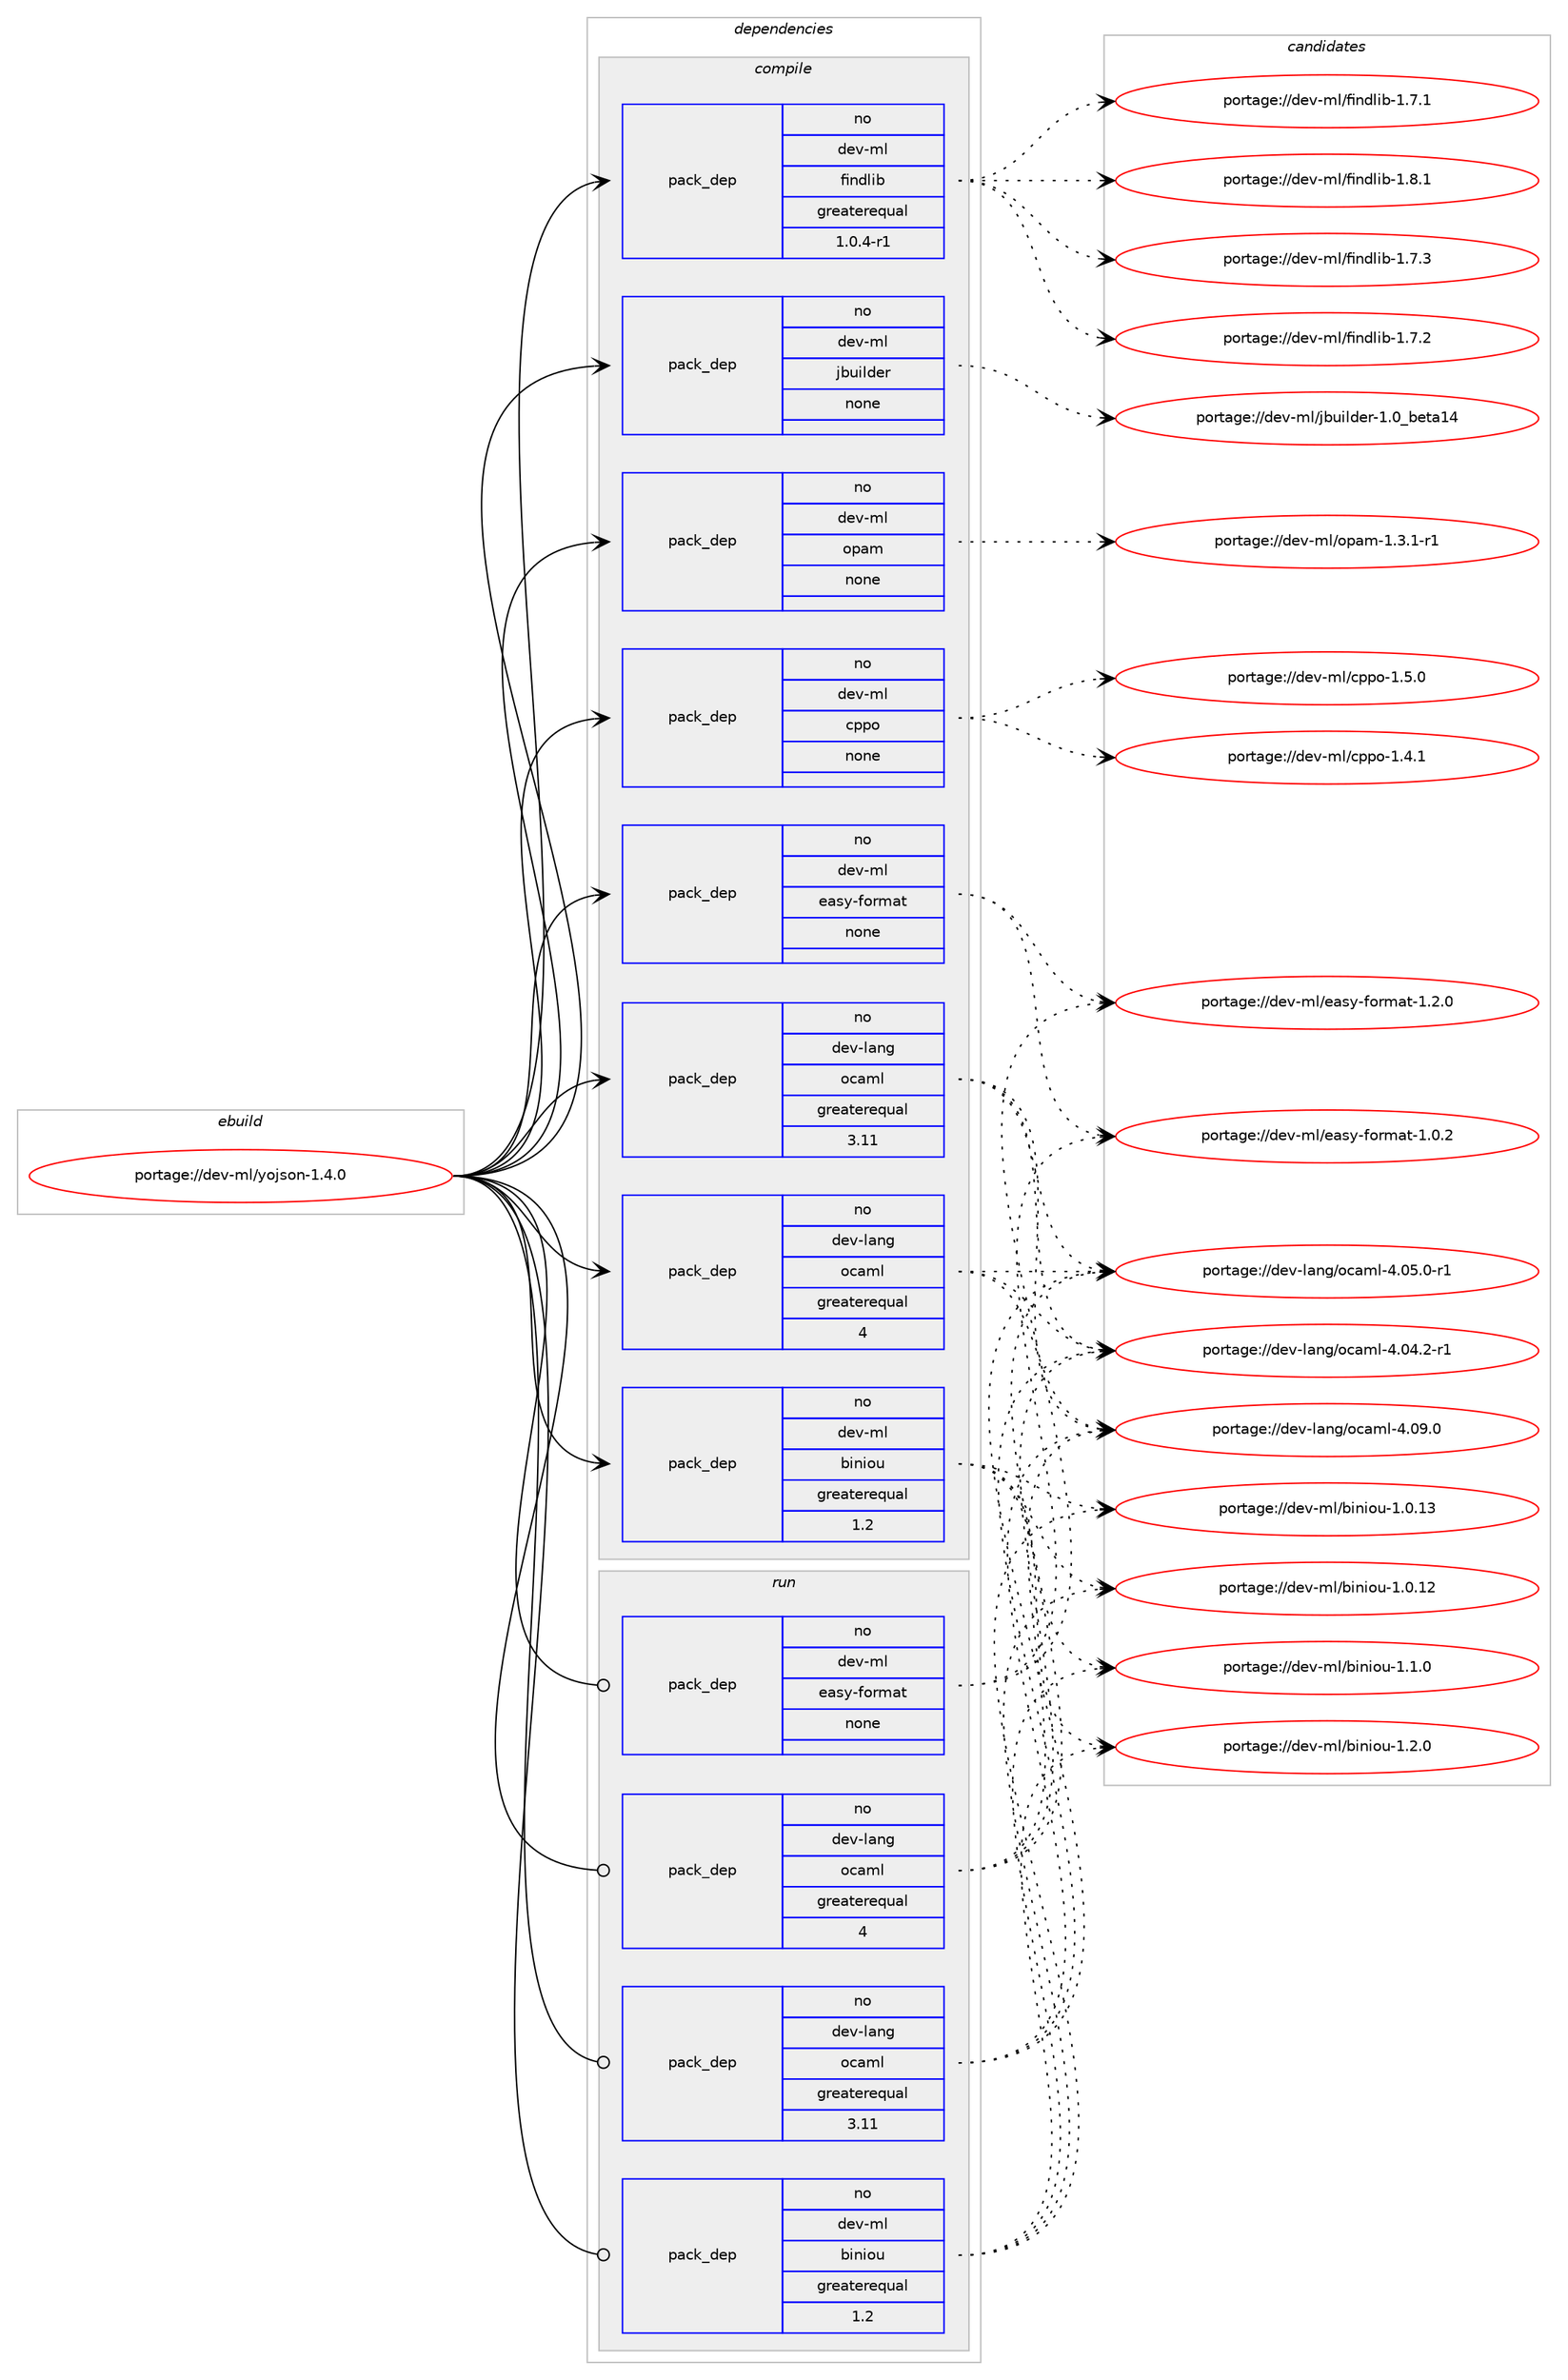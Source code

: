 digraph prolog {

# *************
# Graph options
# *************

newrank=true;
concentrate=true;
compound=true;
graph [rankdir=LR,fontname=Helvetica,fontsize=10,ranksep=1.5];#, ranksep=2.5, nodesep=0.2];
edge  [arrowhead=vee];
node  [fontname=Helvetica,fontsize=10];

# **********
# The ebuild
# **********

subgraph cluster_leftcol {
color=gray;
rank=same;
label=<<i>ebuild</i>>;
id [label="portage://dev-ml/yojson-1.4.0", color=red, width=4, href="../dev-ml/yojson-1.4.0.svg"];
}

# ****************
# The dependencies
# ****************

subgraph cluster_midcol {
color=gray;
label=<<i>dependencies</i>>;
subgraph cluster_compile {
fillcolor="#eeeeee";
style=filled;
label=<<i>compile</i>>;
subgraph pack373004 {
dependency500894 [label=<<TABLE BORDER="0" CELLBORDER="1" CELLSPACING="0" CELLPADDING="4" WIDTH="220"><TR><TD ROWSPAN="6" CELLPADDING="30">pack_dep</TD></TR><TR><TD WIDTH="110">no</TD></TR><TR><TD>dev-lang</TD></TR><TR><TD>ocaml</TD></TR><TR><TD>greaterequal</TD></TR><TR><TD>3.11</TD></TR></TABLE>>, shape=none, color=blue];
}
id:e -> dependency500894:w [weight=20,style="solid",arrowhead="vee"];
subgraph pack373005 {
dependency500895 [label=<<TABLE BORDER="0" CELLBORDER="1" CELLSPACING="0" CELLPADDING="4" WIDTH="220"><TR><TD ROWSPAN="6" CELLPADDING="30">pack_dep</TD></TR><TR><TD WIDTH="110">no</TD></TR><TR><TD>dev-lang</TD></TR><TR><TD>ocaml</TD></TR><TR><TD>greaterequal</TD></TR><TR><TD>4</TD></TR></TABLE>>, shape=none, color=blue];
}
id:e -> dependency500895:w [weight=20,style="solid",arrowhead="vee"];
subgraph pack373006 {
dependency500896 [label=<<TABLE BORDER="0" CELLBORDER="1" CELLSPACING="0" CELLPADDING="4" WIDTH="220"><TR><TD ROWSPAN="6" CELLPADDING="30">pack_dep</TD></TR><TR><TD WIDTH="110">no</TD></TR><TR><TD>dev-ml</TD></TR><TR><TD>biniou</TD></TR><TR><TD>greaterequal</TD></TR><TR><TD>1.2</TD></TR></TABLE>>, shape=none, color=blue];
}
id:e -> dependency500896:w [weight=20,style="solid",arrowhead="vee"];
subgraph pack373007 {
dependency500897 [label=<<TABLE BORDER="0" CELLBORDER="1" CELLSPACING="0" CELLPADDING="4" WIDTH="220"><TR><TD ROWSPAN="6" CELLPADDING="30">pack_dep</TD></TR><TR><TD WIDTH="110">no</TD></TR><TR><TD>dev-ml</TD></TR><TR><TD>cppo</TD></TR><TR><TD>none</TD></TR><TR><TD></TD></TR></TABLE>>, shape=none, color=blue];
}
id:e -> dependency500897:w [weight=20,style="solid",arrowhead="vee"];
subgraph pack373008 {
dependency500898 [label=<<TABLE BORDER="0" CELLBORDER="1" CELLSPACING="0" CELLPADDING="4" WIDTH="220"><TR><TD ROWSPAN="6" CELLPADDING="30">pack_dep</TD></TR><TR><TD WIDTH="110">no</TD></TR><TR><TD>dev-ml</TD></TR><TR><TD>easy-format</TD></TR><TR><TD>none</TD></TR><TR><TD></TD></TR></TABLE>>, shape=none, color=blue];
}
id:e -> dependency500898:w [weight=20,style="solid",arrowhead="vee"];
subgraph pack373009 {
dependency500899 [label=<<TABLE BORDER="0" CELLBORDER="1" CELLSPACING="0" CELLPADDING="4" WIDTH="220"><TR><TD ROWSPAN="6" CELLPADDING="30">pack_dep</TD></TR><TR><TD WIDTH="110">no</TD></TR><TR><TD>dev-ml</TD></TR><TR><TD>findlib</TD></TR><TR><TD>greaterequal</TD></TR><TR><TD>1.0.4-r1</TD></TR></TABLE>>, shape=none, color=blue];
}
id:e -> dependency500899:w [weight=20,style="solid",arrowhead="vee"];
subgraph pack373010 {
dependency500900 [label=<<TABLE BORDER="0" CELLBORDER="1" CELLSPACING="0" CELLPADDING="4" WIDTH="220"><TR><TD ROWSPAN="6" CELLPADDING="30">pack_dep</TD></TR><TR><TD WIDTH="110">no</TD></TR><TR><TD>dev-ml</TD></TR><TR><TD>jbuilder</TD></TR><TR><TD>none</TD></TR><TR><TD></TD></TR></TABLE>>, shape=none, color=blue];
}
id:e -> dependency500900:w [weight=20,style="solid",arrowhead="vee"];
subgraph pack373011 {
dependency500901 [label=<<TABLE BORDER="0" CELLBORDER="1" CELLSPACING="0" CELLPADDING="4" WIDTH="220"><TR><TD ROWSPAN="6" CELLPADDING="30">pack_dep</TD></TR><TR><TD WIDTH="110">no</TD></TR><TR><TD>dev-ml</TD></TR><TR><TD>opam</TD></TR><TR><TD>none</TD></TR><TR><TD></TD></TR></TABLE>>, shape=none, color=blue];
}
id:e -> dependency500901:w [weight=20,style="solid",arrowhead="vee"];
}
subgraph cluster_compileandrun {
fillcolor="#eeeeee";
style=filled;
label=<<i>compile and run</i>>;
}
subgraph cluster_run {
fillcolor="#eeeeee";
style=filled;
label=<<i>run</i>>;
subgraph pack373012 {
dependency500902 [label=<<TABLE BORDER="0" CELLBORDER="1" CELLSPACING="0" CELLPADDING="4" WIDTH="220"><TR><TD ROWSPAN="6" CELLPADDING="30">pack_dep</TD></TR><TR><TD WIDTH="110">no</TD></TR><TR><TD>dev-lang</TD></TR><TR><TD>ocaml</TD></TR><TR><TD>greaterequal</TD></TR><TR><TD>3.11</TD></TR></TABLE>>, shape=none, color=blue];
}
id:e -> dependency500902:w [weight=20,style="solid",arrowhead="odot"];
subgraph pack373013 {
dependency500903 [label=<<TABLE BORDER="0" CELLBORDER="1" CELLSPACING="0" CELLPADDING="4" WIDTH="220"><TR><TD ROWSPAN="6" CELLPADDING="30">pack_dep</TD></TR><TR><TD WIDTH="110">no</TD></TR><TR><TD>dev-lang</TD></TR><TR><TD>ocaml</TD></TR><TR><TD>greaterequal</TD></TR><TR><TD>4</TD></TR></TABLE>>, shape=none, color=blue];
}
id:e -> dependency500903:w [weight=20,style="solid",arrowhead="odot"];
subgraph pack373014 {
dependency500904 [label=<<TABLE BORDER="0" CELLBORDER="1" CELLSPACING="0" CELLPADDING="4" WIDTH="220"><TR><TD ROWSPAN="6" CELLPADDING="30">pack_dep</TD></TR><TR><TD WIDTH="110">no</TD></TR><TR><TD>dev-ml</TD></TR><TR><TD>biniou</TD></TR><TR><TD>greaterequal</TD></TR><TR><TD>1.2</TD></TR></TABLE>>, shape=none, color=blue];
}
id:e -> dependency500904:w [weight=20,style="solid",arrowhead="odot"];
subgraph pack373015 {
dependency500905 [label=<<TABLE BORDER="0" CELLBORDER="1" CELLSPACING="0" CELLPADDING="4" WIDTH="220"><TR><TD ROWSPAN="6" CELLPADDING="30">pack_dep</TD></TR><TR><TD WIDTH="110">no</TD></TR><TR><TD>dev-ml</TD></TR><TR><TD>easy-format</TD></TR><TR><TD>none</TD></TR><TR><TD></TD></TR></TABLE>>, shape=none, color=blue];
}
id:e -> dependency500905:w [weight=20,style="solid",arrowhead="odot"];
}
}

# **************
# The candidates
# **************

subgraph cluster_choices {
rank=same;
color=gray;
label=<<i>candidates</i>>;

subgraph choice373004 {
color=black;
nodesep=1;
choice100101118451089711010347111999710910845524648574648 [label="portage://dev-lang/ocaml-4.09.0", color=red, width=4,href="../dev-lang/ocaml-4.09.0.svg"];
choice1001011184510897110103471119997109108455246485346484511449 [label="portage://dev-lang/ocaml-4.05.0-r1", color=red, width=4,href="../dev-lang/ocaml-4.05.0-r1.svg"];
choice1001011184510897110103471119997109108455246485246504511449 [label="portage://dev-lang/ocaml-4.04.2-r1", color=red, width=4,href="../dev-lang/ocaml-4.04.2-r1.svg"];
dependency500894:e -> choice100101118451089711010347111999710910845524648574648:w [style=dotted,weight="100"];
dependency500894:e -> choice1001011184510897110103471119997109108455246485346484511449:w [style=dotted,weight="100"];
dependency500894:e -> choice1001011184510897110103471119997109108455246485246504511449:w [style=dotted,weight="100"];
}
subgraph choice373005 {
color=black;
nodesep=1;
choice100101118451089711010347111999710910845524648574648 [label="portage://dev-lang/ocaml-4.09.0", color=red, width=4,href="../dev-lang/ocaml-4.09.0.svg"];
choice1001011184510897110103471119997109108455246485346484511449 [label="portage://dev-lang/ocaml-4.05.0-r1", color=red, width=4,href="../dev-lang/ocaml-4.05.0-r1.svg"];
choice1001011184510897110103471119997109108455246485246504511449 [label="portage://dev-lang/ocaml-4.04.2-r1", color=red, width=4,href="../dev-lang/ocaml-4.04.2-r1.svg"];
dependency500895:e -> choice100101118451089711010347111999710910845524648574648:w [style=dotted,weight="100"];
dependency500895:e -> choice1001011184510897110103471119997109108455246485346484511449:w [style=dotted,weight="100"];
dependency500895:e -> choice1001011184510897110103471119997109108455246485246504511449:w [style=dotted,weight="100"];
}
subgraph choice373006 {
color=black;
nodesep=1;
choice100101118451091084798105110105111117454946504648 [label="portage://dev-ml/biniou-1.2.0", color=red, width=4,href="../dev-ml/biniou-1.2.0.svg"];
choice100101118451091084798105110105111117454946494648 [label="portage://dev-ml/biniou-1.1.0", color=red, width=4,href="../dev-ml/biniou-1.1.0.svg"];
choice10010111845109108479810511010511111745494648464951 [label="portage://dev-ml/biniou-1.0.13", color=red, width=4,href="../dev-ml/biniou-1.0.13.svg"];
choice10010111845109108479810511010511111745494648464950 [label="portage://dev-ml/biniou-1.0.12", color=red, width=4,href="../dev-ml/biniou-1.0.12.svg"];
dependency500896:e -> choice100101118451091084798105110105111117454946504648:w [style=dotted,weight="100"];
dependency500896:e -> choice100101118451091084798105110105111117454946494648:w [style=dotted,weight="100"];
dependency500896:e -> choice10010111845109108479810511010511111745494648464951:w [style=dotted,weight="100"];
dependency500896:e -> choice10010111845109108479810511010511111745494648464950:w [style=dotted,weight="100"];
}
subgraph choice373007 {
color=black;
nodesep=1;
choice100101118451091084799112112111454946534648 [label="portage://dev-ml/cppo-1.5.0", color=red, width=4,href="../dev-ml/cppo-1.5.0.svg"];
choice100101118451091084799112112111454946524649 [label="portage://dev-ml/cppo-1.4.1", color=red, width=4,href="../dev-ml/cppo-1.4.1.svg"];
dependency500897:e -> choice100101118451091084799112112111454946534648:w [style=dotted,weight="100"];
dependency500897:e -> choice100101118451091084799112112111454946524649:w [style=dotted,weight="100"];
}
subgraph choice373008 {
color=black;
nodesep=1;
choice1001011184510910847101971151214510211111410997116454946504648 [label="portage://dev-ml/easy-format-1.2.0", color=red, width=4,href="../dev-ml/easy-format-1.2.0.svg"];
choice1001011184510910847101971151214510211111410997116454946484650 [label="portage://dev-ml/easy-format-1.0.2", color=red, width=4,href="../dev-ml/easy-format-1.0.2.svg"];
dependency500898:e -> choice1001011184510910847101971151214510211111410997116454946504648:w [style=dotted,weight="100"];
dependency500898:e -> choice1001011184510910847101971151214510211111410997116454946484650:w [style=dotted,weight="100"];
}
subgraph choice373009 {
color=black;
nodesep=1;
choice100101118451091084710210511010010810598454946564649 [label="portage://dev-ml/findlib-1.8.1", color=red, width=4,href="../dev-ml/findlib-1.8.1.svg"];
choice100101118451091084710210511010010810598454946554651 [label="portage://dev-ml/findlib-1.7.3", color=red, width=4,href="../dev-ml/findlib-1.7.3.svg"];
choice100101118451091084710210511010010810598454946554650 [label="portage://dev-ml/findlib-1.7.2", color=red, width=4,href="../dev-ml/findlib-1.7.2.svg"];
choice100101118451091084710210511010010810598454946554649 [label="portage://dev-ml/findlib-1.7.1", color=red, width=4,href="../dev-ml/findlib-1.7.1.svg"];
dependency500899:e -> choice100101118451091084710210511010010810598454946564649:w [style=dotted,weight="100"];
dependency500899:e -> choice100101118451091084710210511010010810598454946554651:w [style=dotted,weight="100"];
dependency500899:e -> choice100101118451091084710210511010010810598454946554650:w [style=dotted,weight="100"];
dependency500899:e -> choice100101118451091084710210511010010810598454946554649:w [style=dotted,weight="100"];
}
subgraph choice373010 {
color=black;
nodesep=1;
choice100101118451091084710698117105108100101114454946489598101116974952 [label="portage://dev-ml/jbuilder-1.0_beta14", color=red, width=4,href="../dev-ml/jbuilder-1.0_beta14.svg"];
dependency500900:e -> choice100101118451091084710698117105108100101114454946489598101116974952:w [style=dotted,weight="100"];
}
subgraph choice373011 {
color=black;
nodesep=1;
choice1001011184510910847111112971094549465146494511449 [label="portage://dev-ml/opam-1.3.1-r1", color=red, width=4,href="../dev-ml/opam-1.3.1-r1.svg"];
dependency500901:e -> choice1001011184510910847111112971094549465146494511449:w [style=dotted,weight="100"];
}
subgraph choice373012 {
color=black;
nodesep=1;
choice100101118451089711010347111999710910845524648574648 [label="portage://dev-lang/ocaml-4.09.0", color=red, width=4,href="../dev-lang/ocaml-4.09.0.svg"];
choice1001011184510897110103471119997109108455246485346484511449 [label="portage://dev-lang/ocaml-4.05.0-r1", color=red, width=4,href="../dev-lang/ocaml-4.05.0-r1.svg"];
choice1001011184510897110103471119997109108455246485246504511449 [label="portage://dev-lang/ocaml-4.04.2-r1", color=red, width=4,href="../dev-lang/ocaml-4.04.2-r1.svg"];
dependency500902:e -> choice100101118451089711010347111999710910845524648574648:w [style=dotted,weight="100"];
dependency500902:e -> choice1001011184510897110103471119997109108455246485346484511449:w [style=dotted,weight="100"];
dependency500902:e -> choice1001011184510897110103471119997109108455246485246504511449:w [style=dotted,weight="100"];
}
subgraph choice373013 {
color=black;
nodesep=1;
choice100101118451089711010347111999710910845524648574648 [label="portage://dev-lang/ocaml-4.09.0", color=red, width=4,href="../dev-lang/ocaml-4.09.0.svg"];
choice1001011184510897110103471119997109108455246485346484511449 [label="portage://dev-lang/ocaml-4.05.0-r1", color=red, width=4,href="../dev-lang/ocaml-4.05.0-r1.svg"];
choice1001011184510897110103471119997109108455246485246504511449 [label="portage://dev-lang/ocaml-4.04.2-r1", color=red, width=4,href="../dev-lang/ocaml-4.04.2-r1.svg"];
dependency500903:e -> choice100101118451089711010347111999710910845524648574648:w [style=dotted,weight="100"];
dependency500903:e -> choice1001011184510897110103471119997109108455246485346484511449:w [style=dotted,weight="100"];
dependency500903:e -> choice1001011184510897110103471119997109108455246485246504511449:w [style=dotted,weight="100"];
}
subgraph choice373014 {
color=black;
nodesep=1;
choice100101118451091084798105110105111117454946504648 [label="portage://dev-ml/biniou-1.2.0", color=red, width=4,href="../dev-ml/biniou-1.2.0.svg"];
choice100101118451091084798105110105111117454946494648 [label="portage://dev-ml/biniou-1.1.0", color=red, width=4,href="../dev-ml/biniou-1.1.0.svg"];
choice10010111845109108479810511010511111745494648464951 [label="portage://dev-ml/biniou-1.0.13", color=red, width=4,href="../dev-ml/biniou-1.0.13.svg"];
choice10010111845109108479810511010511111745494648464950 [label="portage://dev-ml/biniou-1.0.12", color=red, width=4,href="../dev-ml/biniou-1.0.12.svg"];
dependency500904:e -> choice100101118451091084798105110105111117454946504648:w [style=dotted,weight="100"];
dependency500904:e -> choice100101118451091084798105110105111117454946494648:w [style=dotted,weight="100"];
dependency500904:e -> choice10010111845109108479810511010511111745494648464951:w [style=dotted,weight="100"];
dependency500904:e -> choice10010111845109108479810511010511111745494648464950:w [style=dotted,weight="100"];
}
subgraph choice373015 {
color=black;
nodesep=1;
choice1001011184510910847101971151214510211111410997116454946504648 [label="portage://dev-ml/easy-format-1.2.0", color=red, width=4,href="../dev-ml/easy-format-1.2.0.svg"];
choice1001011184510910847101971151214510211111410997116454946484650 [label="portage://dev-ml/easy-format-1.0.2", color=red, width=4,href="../dev-ml/easy-format-1.0.2.svg"];
dependency500905:e -> choice1001011184510910847101971151214510211111410997116454946504648:w [style=dotted,weight="100"];
dependency500905:e -> choice1001011184510910847101971151214510211111410997116454946484650:w [style=dotted,weight="100"];
}
}

}
